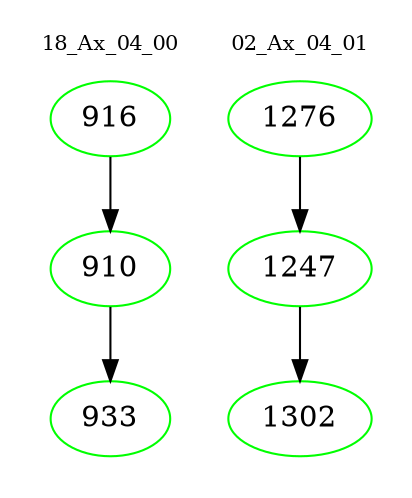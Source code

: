 digraph{
subgraph cluster_0 {
color = white
label = "18_Ax_04_00";
fontsize=10;
T0_916 [label="916", color="green"]
T0_916 -> T0_910 [color="black"]
T0_910 [label="910", color="green"]
T0_910 -> T0_933 [color="black"]
T0_933 [label="933", color="green"]
}
subgraph cluster_1 {
color = white
label = "02_Ax_04_01";
fontsize=10;
T1_1276 [label="1276", color="green"]
T1_1276 -> T1_1247 [color="black"]
T1_1247 [label="1247", color="green"]
T1_1247 -> T1_1302 [color="black"]
T1_1302 [label="1302", color="green"]
}
}
